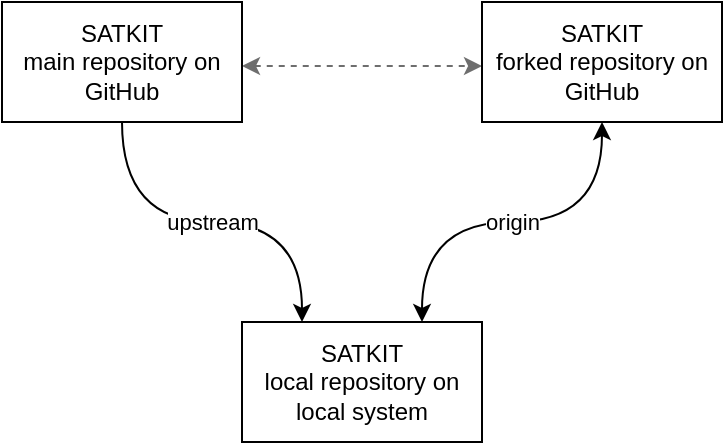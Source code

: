 <mxfile version="20.6.2" type="device"><diagram id="lCh61VhRBcFmrFULaLqr" name="Page-1"><mxGraphModel dx="1422" dy="836" grid="1" gridSize="10" guides="1" tooltips="1" connect="1" arrows="1" fold="1" page="1" pageScale="1" pageWidth="1169" pageHeight="827" math="0" shadow="0"><root><mxCell id="0"/><mxCell id="1" parent="0"/><mxCell id="i870tpVOwfHjbTiXXZBb-5" value="upstream" style="edgeStyle=orthogonalEdgeStyle;rounded=0;orthogonalLoop=1;jettySize=auto;html=1;exitX=0.5;exitY=1;exitDx=0;exitDy=0;entryX=0.25;entryY=0;entryDx=0;entryDy=0;curved=1;" edge="1" parent="1" source="i870tpVOwfHjbTiXXZBb-1" target="i870tpVOwfHjbTiXXZBb-3"><mxGeometry relative="1" as="geometry"/></mxCell><mxCell id="i870tpVOwfHjbTiXXZBb-7" style="edgeStyle=orthogonalEdgeStyle;rounded=0;orthogonalLoop=1;jettySize=auto;html=1;exitX=1;exitY=0.5;exitDx=0;exitDy=0;startArrow=classic;startFill=1;endArrow=classic;endFill=1;dashed=1;strokeColor=#6E6E6E;" edge="1" parent="1"><mxGeometry relative="1" as="geometry"><mxPoint x="340" y="232" as="sourcePoint"/><mxPoint x="460" y="232" as="targetPoint"/></mxGeometry></mxCell><mxCell id="i870tpVOwfHjbTiXXZBb-1" value="SATKIT&lt;br&gt;main repository on GitHub" style="rounded=0;whiteSpace=wrap;html=1;" vertex="1" parent="1"><mxGeometry x="220" y="200" width="120" height="60" as="geometry"/></mxCell><mxCell id="i870tpVOwfHjbTiXXZBb-6" value="origin" style="edgeStyle=orthogonalEdgeStyle;rounded=0;orthogonalLoop=1;jettySize=auto;html=1;exitX=0.5;exitY=1;exitDx=0;exitDy=0;entryX=0.75;entryY=0;entryDx=0;entryDy=0;endArrow=classic;endFill=1;startArrow=classic;startFill=1;curved=1;" edge="1" parent="1" source="i870tpVOwfHjbTiXXZBb-2" target="i870tpVOwfHjbTiXXZBb-3"><mxGeometry relative="1" as="geometry"/></mxCell><mxCell id="i870tpVOwfHjbTiXXZBb-2" value="SATKIT&lt;br&gt;forked repository on GitHub" style="rounded=0;whiteSpace=wrap;html=1;" vertex="1" parent="1"><mxGeometry x="460" y="200" width="120" height="60" as="geometry"/></mxCell><mxCell id="i870tpVOwfHjbTiXXZBb-3" value="SATKIT&lt;br&gt;local repository on local system" style="rounded=0;whiteSpace=wrap;html=1;" vertex="1" parent="1"><mxGeometry x="340" y="360" width="120" height="60" as="geometry"/></mxCell></root></mxGraphModel></diagram></mxfile>